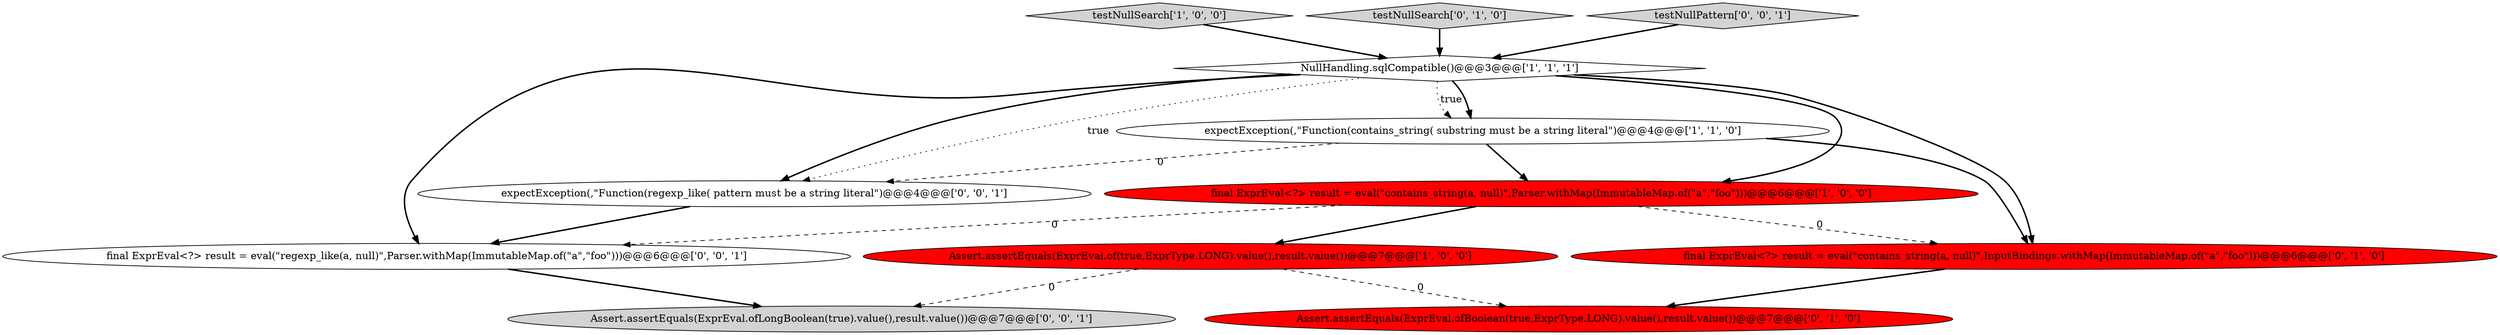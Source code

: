 digraph {
7 [style = filled, label = "Assert.assertEquals(ExprEval.ofBoolean(true,ExprType.LONG).value(),result.value())@@@7@@@['0', '1', '0']", fillcolor = red, shape = ellipse image = "AAA1AAABBB2BBB"];
5 [style = filled, label = "final ExprEval<?> result = eval(\"contains_string(a, null)\",InputBindings.withMap(ImmutableMap.of(\"a\",\"foo\")))@@@6@@@['0', '1', '0']", fillcolor = red, shape = ellipse image = "AAA1AAABBB2BBB"];
1 [style = filled, label = "testNullSearch['1', '0', '0']", fillcolor = lightgray, shape = diamond image = "AAA0AAABBB1BBB"];
0 [style = filled, label = "Assert.assertEquals(ExprEval.of(true,ExprType.LONG).value(),result.value())@@@7@@@['1', '0', '0']", fillcolor = red, shape = ellipse image = "AAA1AAABBB1BBB"];
2 [style = filled, label = "NullHandling.sqlCompatible()@@@3@@@['1', '1', '1']", fillcolor = white, shape = diamond image = "AAA0AAABBB1BBB"];
8 [style = filled, label = "final ExprEval<?> result = eval(\"regexp_like(a, null)\",Parser.withMap(ImmutableMap.of(\"a\",\"foo\")))@@@6@@@['0', '0', '1']", fillcolor = white, shape = ellipse image = "AAA0AAABBB3BBB"];
6 [style = filled, label = "testNullSearch['0', '1', '0']", fillcolor = lightgray, shape = diamond image = "AAA0AAABBB2BBB"];
10 [style = filled, label = "testNullPattern['0', '0', '1']", fillcolor = lightgray, shape = diamond image = "AAA0AAABBB3BBB"];
4 [style = filled, label = "final ExprEval<?> result = eval(\"contains_string(a, null)\",Parser.withMap(ImmutableMap.of(\"a\",\"foo\")))@@@6@@@['1', '0', '0']", fillcolor = red, shape = ellipse image = "AAA1AAABBB1BBB"];
3 [style = filled, label = "expectException(,\"Function(contains_string( substring must be a string literal\")@@@4@@@['1', '1', '0']", fillcolor = white, shape = ellipse image = "AAA0AAABBB1BBB"];
11 [style = filled, label = "expectException(,\"Function(regexp_like( pattern must be a string literal\")@@@4@@@['0', '0', '1']", fillcolor = white, shape = ellipse image = "AAA0AAABBB3BBB"];
9 [style = filled, label = "Assert.assertEquals(ExprEval.ofLongBoolean(true).value(),result.value())@@@7@@@['0', '0', '1']", fillcolor = lightgray, shape = ellipse image = "AAA0AAABBB3BBB"];
2->3 [style = dotted, label="true"];
2->3 [style = bold, label=""];
2->4 [style = bold, label=""];
3->4 [style = bold, label=""];
4->0 [style = bold, label=""];
6->2 [style = bold, label=""];
2->11 [style = dotted, label="true"];
3->5 [style = bold, label=""];
4->8 [style = dashed, label="0"];
8->9 [style = bold, label=""];
4->5 [style = dashed, label="0"];
5->7 [style = bold, label=""];
11->8 [style = bold, label=""];
10->2 [style = bold, label=""];
1->2 [style = bold, label=""];
0->9 [style = dashed, label="0"];
0->7 [style = dashed, label="0"];
2->11 [style = bold, label=""];
3->11 [style = dashed, label="0"];
2->8 [style = bold, label=""];
2->5 [style = bold, label=""];
}
